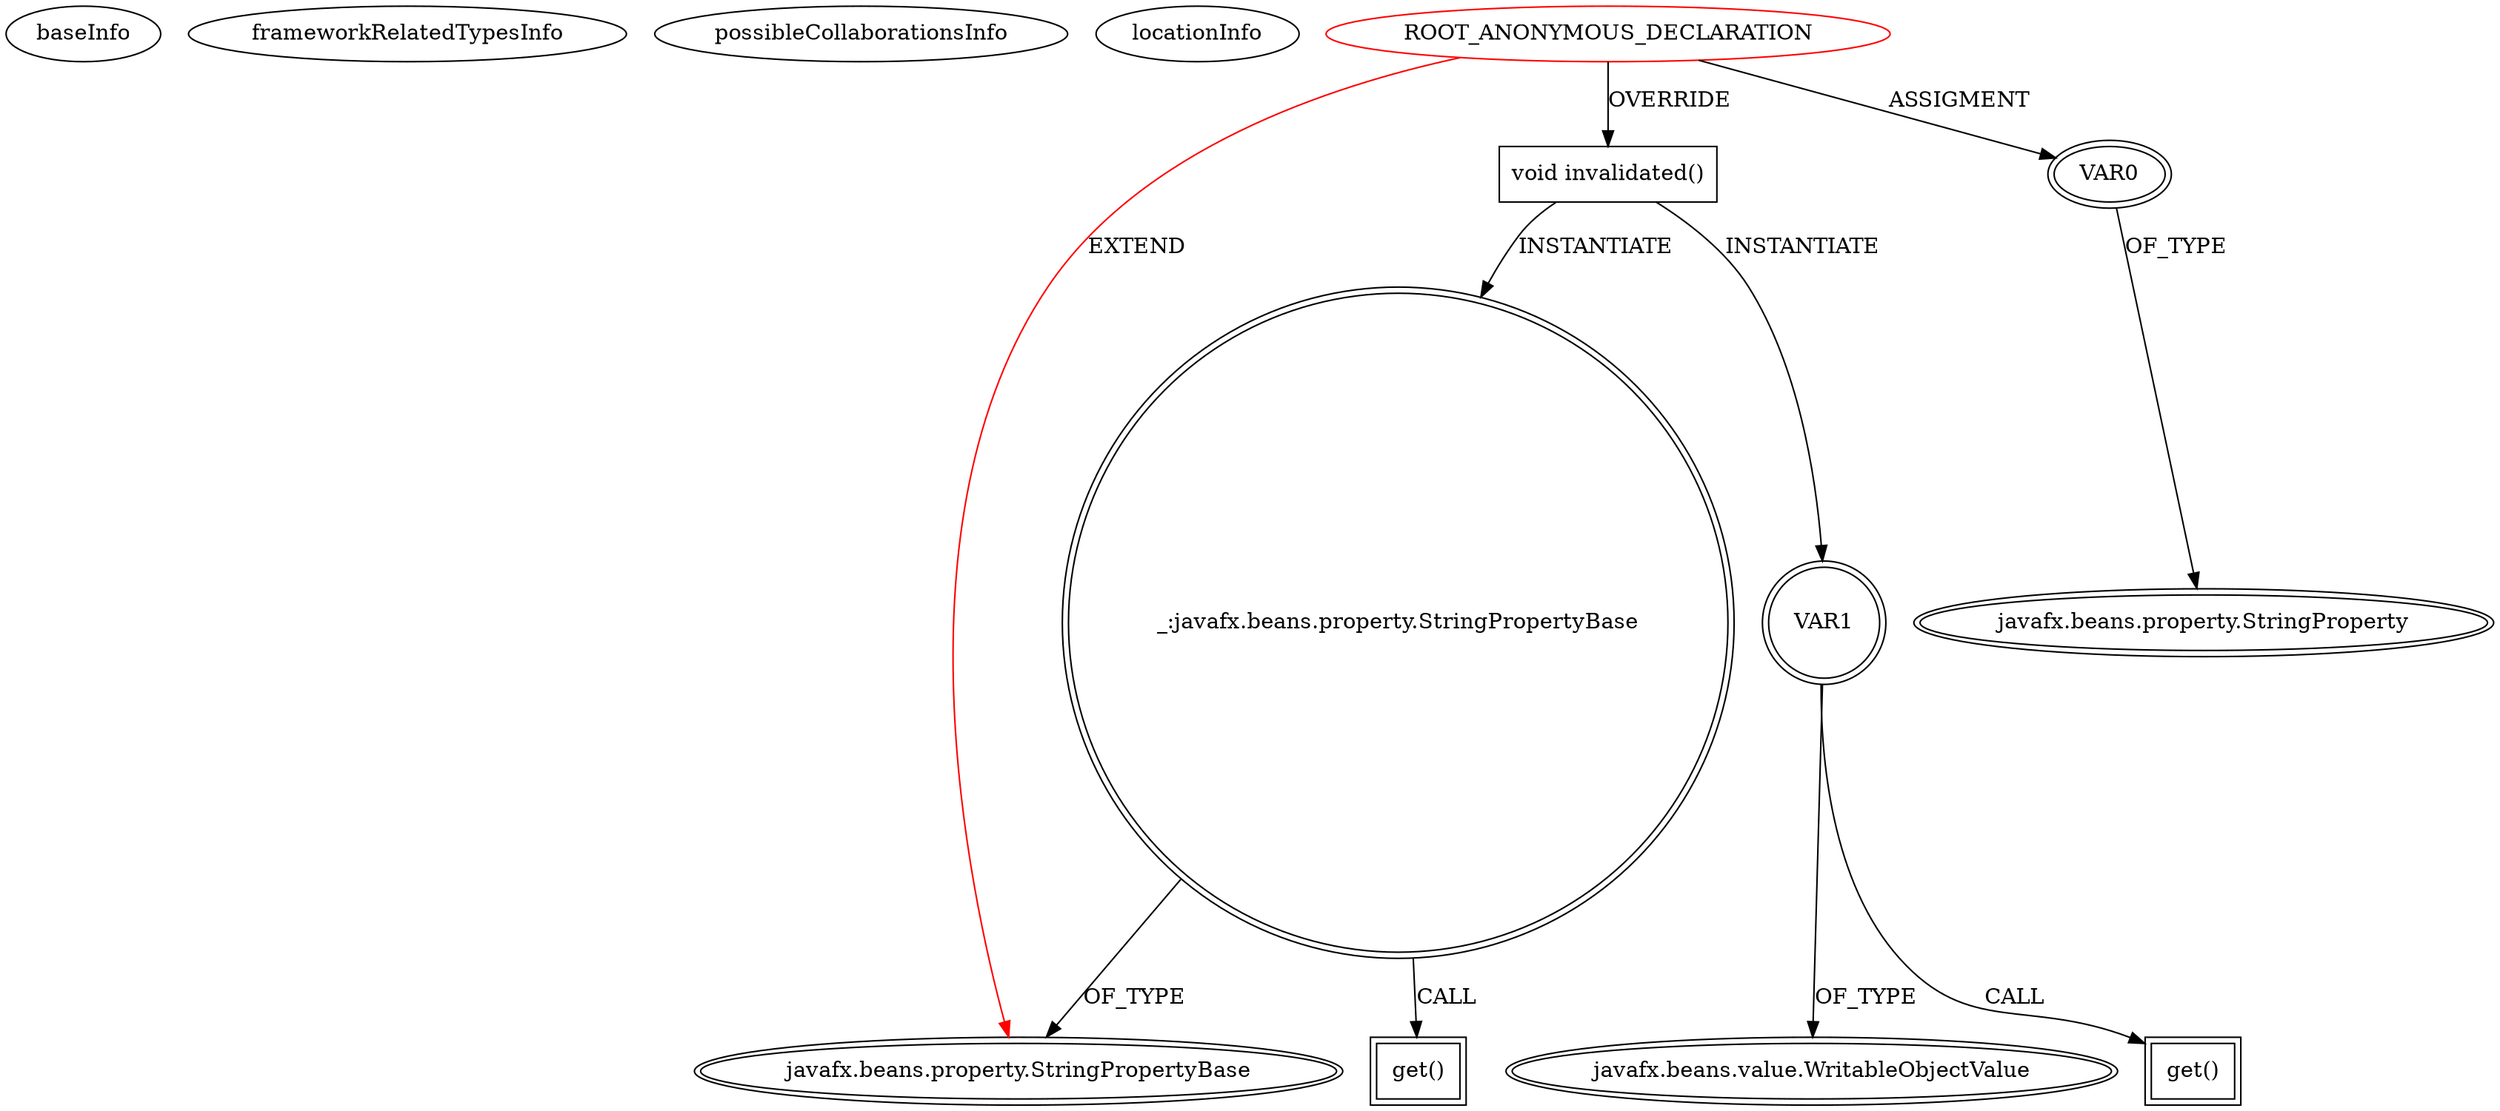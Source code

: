 digraph {
baseInfo[graphId=1678,category="extension_graph",isAnonymous=true,possibleRelation=false]
frameworkRelatedTypesInfo[0="javafx.beans.property.StringPropertyBase"]
possibleCollaborationsInfo[]
locationInfo[projectName="abuczko-JFXDockManager",filePath="/abuczko-JFXDockManager/JFXDockManager-master/JFXDockManager/src/controller/DockPanel.java",contextSignature="javafx.beans.property.StringProperty titleProperty()",graphId="1678"]
0[label="ROOT_ANONYMOUS_DECLARATION",vertexType="ROOT_ANONYMOUS_DECLARATION",isFrameworkType=false,color=red]
1[label="javafx.beans.property.StringPropertyBase",vertexType="FRAMEWORK_CLASS_TYPE",isFrameworkType=true,peripheries=2]
2[label="VAR0",vertexType="OUTSIDE_VARIABLE_EXPRESION",isFrameworkType=true,peripheries=2]
3[label="javafx.beans.property.StringProperty",vertexType="FRAMEWORK_CLASS_TYPE",isFrameworkType=true,peripheries=2]
4[label="void invalidated()",vertexType="OVERRIDING_METHOD_DECLARATION",isFrameworkType=false,shape=box]
5[label="VAR1",vertexType="VARIABLE_EXPRESION",isFrameworkType=true,peripheries=2,shape=circle]
7[label="javafx.beans.value.WritableObjectValue",vertexType="FRAMEWORK_INTERFACE_TYPE",isFrameworkType=true,peripheries=2]
6[label="get()",vertexType="INSIDE_CALL",isFrameworkType=true,peripheries=2,shape=box]
8[label="_:javafx.beans.property.StringPropertyBase",vertexType="VARIABLE_EXPRESION",isFrameworkType=true,peripheries=2,shape=circle]
9[label="get()",vertexType="INSIDE_CALL",isFrameworkType=true,peripheries=2,shape=box]
0->1[label="EXTEND",color=red]
0->2[label="ASSIGMENT"]
2->3[label="OF_TYPE"]
0->4[label="OVERRIDE"]
4->5[label="INSTANTIATE"]
5->7[label="OF_TYPE"]
5->6[label="CALL"]
4->8[label="INSTANTIATE"]
8->1[label="OF_TYPE"]
8->9[label="CALL"]
}
